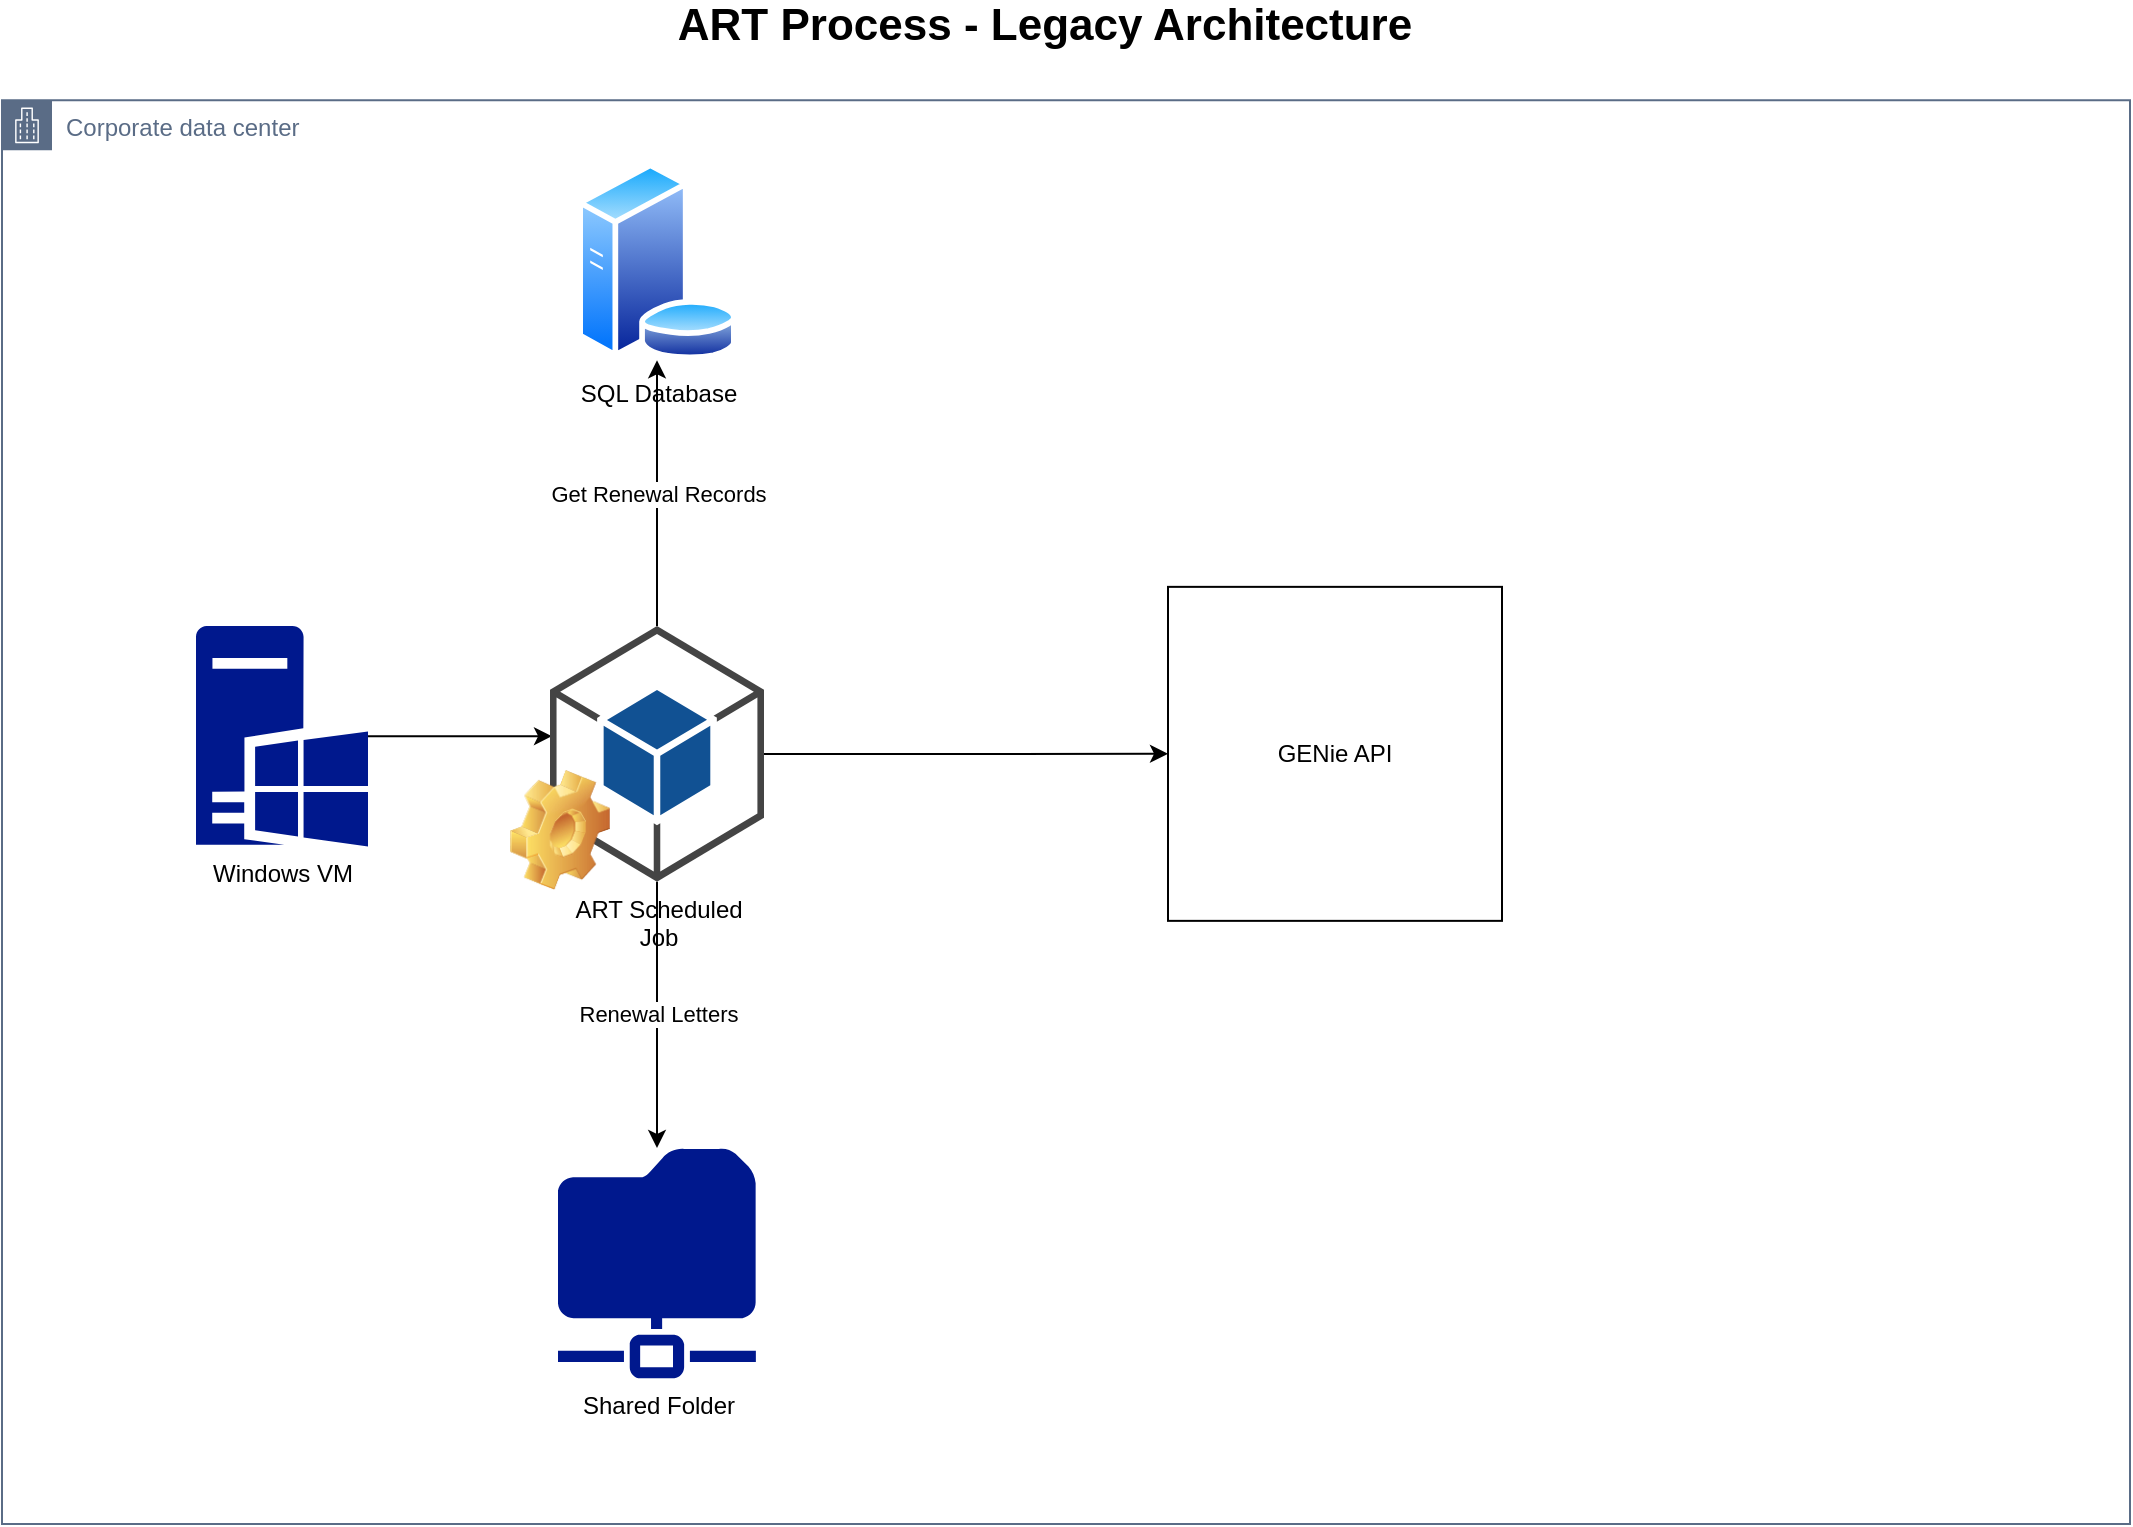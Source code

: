 <mxfile version="20.0.1" type="github">
  <diagram id="rcHD5uTQSCNYS3-sTs--" name="Page-1">
    <mxGraphModel dx="1612" dy="883" grid="0" gridSize="10" guides="1" tooltips="1" connect="1" arrows="1" fold="1" page="1" pageScale="1" pageWidth="1169" pageHeight="827" math="0" shadow="0">
      <root>
        <mxCell id="0" />
        <mxCell id="1" parent="0" />
        <mxCell id="2E6pCZSPjPpuu23mWzGu-21" value="" style="group" vertex="1" connectable="0" parent="1">
          <mxGeometry x="52" y="17" width="1064" height="760" as="geometry" />
        </mxCell>
        <mxCell id="2E6pCZSPjPpuu23mWzGu-7" value="" style="edgeStyle=orthogonalEdgeStyle;rounded=0;orthogonalLoop=1;jettySize=auto;html=1;" edge="1" parent="2E6pCZSPjPpuu23mWzGu-21" source="2E6pCZSPjPpuu23mWzGu-4">
          <mxGeometry relative="1" as="geometry">
            <mxPoint x="275" y="366.067" as="targetPoint" />
          </mxGeometry>
        </mxCell>
        <mxCell id="2E6pCZSPjPpuu23mWzGu-4" value="Windows VM" style="sketch=0;aspect=fixed;pointerEvents=1;shadow=0;dashed=0;html=1;strokeColor=none;labelPosition=center;verticalLabelPosition=bottom;verticalAlign=top;align=center;fillColor=#00188D;shape=mxgraph.mscae.enterprise.windows_server" vertex="1" parent="2E6pCZSPjPpuu23mWzGu-21">
          <mxGeometry x="97" y="311" width="86" height="110.26" as="geometry" />
        </mxCell>
        <mxCell id="2E6pCZSPjPpuu23mWzGu-8" value="SQL Database" style="aspect=fixed;perimeter=ellipsePerimeter;html=1;align=center;shadow=0;dashed=0;spacingTop=3;image;image=img/lib/active_directory/database_server.svg;" vertex="1" parent="2E6pCZSPjPpuu23mWzGu-21">
          <mxGeometry x="286.85" y="79" width="81.31" height="99.16" as="geometry" />
        </mxCell>
        <mxCell id="2E6pCZSPjPpuu23mWzGu-10" value="Get Renewal Records" style="edgeStyle=orthogonalEdgeStyle;rounded=0;orthogonalLoop=1;jettySize=auto;html=1;" edge="1" parent="2E6pCZSPjPpuu23mWzGu-21" source="2E6pCZSPjPpuu23mWzGu-9" target="2E6pCZSPjPpuu23mWzGu-8">
          <mxGeometry relative="1" as="geometry" />
        </mxCell>
        <mxCell id="2E6pCZSPjPpuu23mWzGu-9" value="ART Scheduled &lt;br&gt;Job" style="outlineConnect=0;dashed=0;verticalLabelPosition=bottom;verticalAlign=top;align=center;html=1;shape=mxgraph.aws3.android;fillColor=#115193;gradientColor=none;" vertex="1" parent="2E6pCZSPjPpuu23mWzGu-21">
          <mxGeometry x="274" y="311" width="107" height="127.87" as="geometry" />
        </mxCell>
        <mxCell id="2E6pCZSPjPpuu23mWzGu-11" value="Shared Folder" style="sketch=0;aspect=fixed;pointerEvents=1;shadow=0;dashed=0;html=1;strokeColor=none;labelPosition=center;verticalLabelPosition=bottom;verticalAlign=top;align=center;fillColor=#00188D;shape=mxgraph.mscae.enterprise.shared_folder" vertex="1" parent="2E6pCZSPjPpuu23mWzGu-21">
          <mxGeometry x="278" y="572" width="99" height="115.12" as="geometry" />
        </mxCell>
        <mxCell id="2E6pCZSPjPpuu23mWzGu-12" value="Renewal Letters" style="edgeStyle=orthogonalEdgeStyle;rounded=0;orthogonalLoop=1;jettySize=auto;html=1;" edge="1" parent="2E6pCZSPjPpuu23mWzGu-21" source="2E6pCZSPjPpuu23mWzGu-9" target="2E6pCZSPjPpuu23mWzGu-11">
          <mxGeometry relative="1" as="geometry" />
        </mxCell>
        <mxCell id="2E6pCZSPjPpuu23mWzGu-13" value="" style="shape=image;html=1;verticalLabelPosition=bottom;verticalAlign=top;imageAspect=0;image=img/clipart/Gear_128x128.png" vertex="1" parent="2E6pCZSPjPpuu23mWzGu-21">
          <mxGeometry x="254" y="383" width="50" height="60" as="geometry" />
        </mxCell>
        <mxCell id="2E6pCZSPjPpuu23mWzGu-17" value="GENie API" style="whiteSpace=wrap;html=1;aspect=fixed;" vertex="1" parent="2E6pCZSPjPpuu23mWzGu-21">
          <mxGeometry x="583" y="291.43" width="167" height="167" as="geometry" />
        </mxCell>
        <mxCell id="2E6pCZSPjPpuu23mWzGu-18" style="edgeStyle=orthogonalEdgeStyle;rounded=0;orthogonalLoop=1;jettySize=auto;html=1;" edge="1" parent="2E6pCZSPjPpuu23mWzGu-21" source="2E6pCZSPjPpuu23mWzGu-9" target="2E6pCZSPjPpuu23mWzGu-17">
          <mxGeometry relative="1" as="geometry" />
        </mxCell>
        <mxCell id="2E6pCZSPjPpuu23mWzGu-19" value="&lt;font size=&quot;1&quot; style=&quot;&quot;&gt;&lt;b style=&quot;font-size: 22px;&quot;&gt;ART Process - Legacy Architecture&lt;/b&gt;&lt;/font&gt;" style="text;html=1;align=center;verticalAlign=middle;resizable=0;points=[];autosize=1;strokeColor=none;fillColor=none;" vertex="1" parent="2E6pCZSPjPpuu23mWzGu-21">
          <mxGeometry x="332" width="377" height="22" as="geometry" />
        </mxCell>
        <mxCell id="2E6pCZSPjPpuu23mWzGu-20" value="Corporate data center" style="points=[[0,0],[0.25,0],[0.5,0],[0.75,0],[1,0],[1,0.25],[1,0.5],[1,0.75],[1,1],[0.75,1],[0.5,1],[0.25,1],[0,1],[0,0.75],[0,0.5],[0,0.25]];outlineConnect=0;gradientColor=none;html=1;whiteSpace=wrap;fontSize=12;fontStyle=0;container=1;pointerEvents=0;collapsible=0;recursiveResize=0;shape=mxgraph.aws4.group;grIcon=mxgraph.aws4.group_corporate_data_center;strokeColor=#5A6C86;fillColor=none;verticalAlign=top;align=left;spacingLeft=30;fontColor=#5A6C86;dashed=0;" vertex="1" parent="2E6pCZSPjPpuu23mWzGu-21">
          <mxGeometry y="48.16" width="1064" height="711.84" as="geometry" />
        </mxCell>
      </root>
    </mxGraphModel>
  </diagram>
</mxfile>
